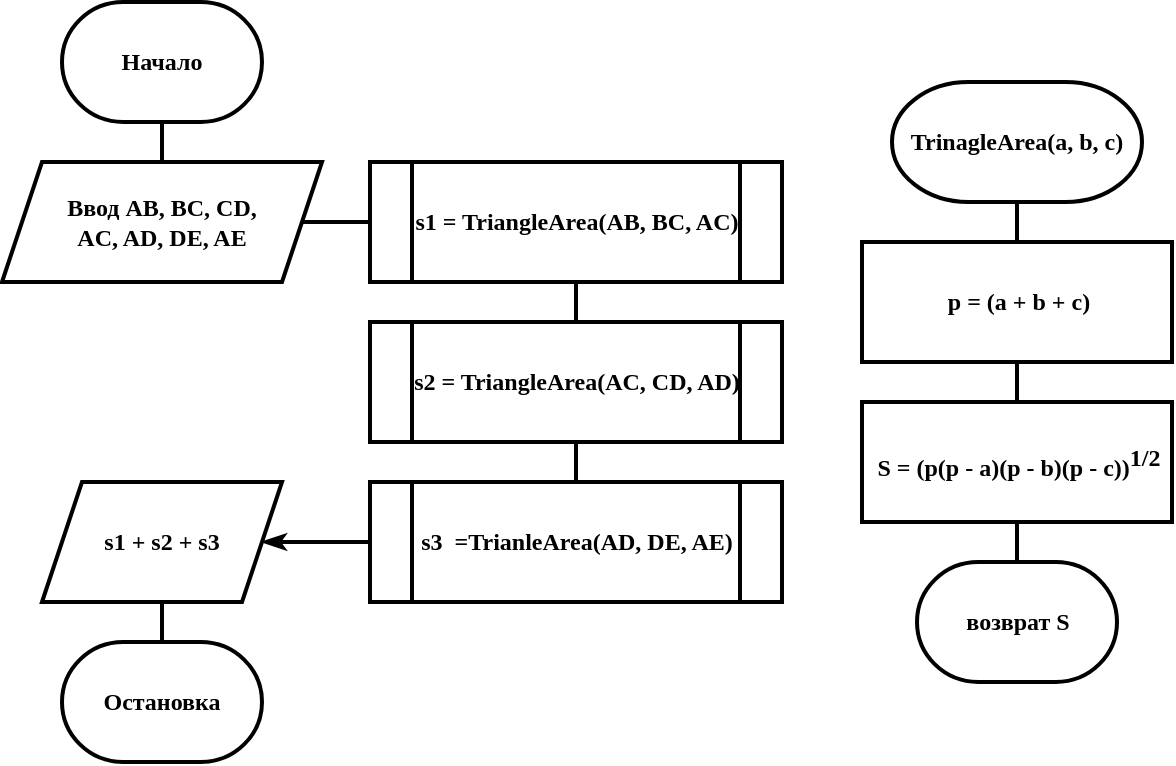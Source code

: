 <mxfile version="14.6.9" type="github">
  <diagram id="eZZpxYdVpgs_wxXjZtk5" name="Page-1">
    <mxGraphModel dx="1422" dy="762" grid="1" gridSize="10" guides="1" tooltips="1" connect="1" arrows="1" fold="1" page="1" pageScale="1" pageWidth="827" pageHeight="1169" math="0" shadow="0">
      <root>
        <mxCell id="0" />
        <mxCell id="1" parent="0" />
        <mxCell id="1gp9kKd6AoPWOsmjoUxT-1" value="Начало" style="strokeWidth=2;html=1;shape=mxgraph.flowchart.terminator;whiteSpace=wrap;fontFamily=Times New Roman;fontSize=12;fontStyle=1" vertex="1" parent="1">
          <mxGeometry x="90" y="70" width="100" height="60" as="geometry" />
        </mxCell>
        <mxCell id="1gp9kKd6AoPWOsmjoUxT-2" value="Ввод AB, BC, CD,&lt;br style=&quot;font-size: 12px;&quot;&gt;AC, AD, DE, AE" style="shape=parallelogram;perimeter=parallelogramPerimeter;whiteSpace=wrap;html=1;fixedSize=1;strokeWidth=2;fontFamily=Times New Roman;fontSize=12;fontStyle=1" vertex="1" parent="1">
          <mxGeometry x="60" y="150" width="160" height="60" as="geometry" />
        </mxCell>
        <mxCell id="1gp9kKd6AoPWOsmjoUxT-3" value="s1 = TriangleArea(AB, BC, AC)" style="shape=process;whiteSpace=wrap;html=1;backgroundOutline=1;strokeWidth=2;fontFamily=Times New Roman;fontSize=12;fontStyle=1" vertex="1" parent="1">
          <mxGeometry x="244" y="150" width="206" height="60" as="geometry" />
        </mxCell>
        <mxCell id="1gp9kKd6AoPWOsmjoUxT-8" value="s1 + s2 + s3" style="shape=parallelogram;perimeter=parallelogramPerimeter;whiteSpace=wrap;html=1;fixedSize=1;strokeWidth=2;fontFamily=Times New Roman;fontSize=12;fontStyle=1" vertex="1" parent="1">
          <mxGeometry x="80" y="310" width="120" height="60" as="geometry" />
        </mxCell>
        <mxCell id="1gp9kKd6AoPWOsmjoUxT-9" value="Остановка" style="strokeWidth=2;html=1;shape=mxgraph.flowchart.terminator;whiteSpace=wrap;fontFamily=Times New Roman;fontSize=12;fontStyle=1" vertex="1" parent="1">
          <mxGeometry x="90" y="390" width="100" height="60" as="geometry" />
        </mxCell>
        <mxCell id="1gp9kKd6AoPWOsmjoUxT-10" value="TrinagleArea(a, b, c)" style="strokeWidth=2;html=1;shape=mxgraph.flowchart.terminator;whiteSpace=wrap;fontFamily=Times New Roman;fontSize=12;fontStyle=1" vertex="1" parent="1">
          <mxGeometry x="505" y="110" width="125" height="60" as="geometry" />
        </mxCell>
        <mxCell id="1gp9kKd6AoPWOsmjoUxT-11" value="возврат S" style="strokeWidth=2;html=1;shape=mxgraph.flowchart.terminator;whiteSpace=wrap;fontFamily=Times New Roman;fontSize=12;fontStyle=1" vertex="1" parent="1">
          <mxGeometry x="517.5" y="350" width="100" height="60" as="geometry" />
        </mxCell>
        <mxCell id="1gp9kKd6AoPWOsmjoUxT-12" value="p = (a + b + c)" style="html=1;dashed=0;whitespace=wrap;strokeWidth=2;fontFamily=Times New Roman;fontSize=12;fontStyle=1" vertex="1" parent="1">
          <mxGeometry x="490" y="190" width="155" height="60" as="geometry" />
        </mxCell>
        <mxCell id="1gp9kKd6AoPWOsmjoUxT-13" value="S = (p(p - a)(p - b)(p - c))&lt;sup style=&quot;font-size: 12px;&quot;&gt;1/2&lt;/sup&gt;" style="html=1;dashed=0;whitespace=wrap;strokeWidth=2;fontFamily=Times New Roman;fontSize=12;fontStyle=1" vertex="1" parent="1">
          <mxGeometry x="490" y="270" width="155" height="60" as="geometry" />
        </mxCell>
        <mxCell id="1gp9kKd6AoPWOsmjoUxT-14" value="s2 = TriangleArea(AC, CD, AD)" style="shape=process;whiteSpace=wrap;html=1;backgroundOutline=1;strokeWidth=2;fontFamily=Times New Roman;fontSize=12;fontStyle=1" vertex="1" parent="1">
          <mxGeometry x="244" y="230" width="206" height="60" as="geometry" />
        </mxCell>
        <mxCell id="1gp9kKd6AoPWOsmjoUxT-15" value="s3&amp;nbsp; =TrianleArea(AD, DE, AE)" style="shape=process;whiteSpace=wrap;html=1;backgroundOutline=1;strokeWidth=2;fontFamily=Times New Roman;fontSize=12;fontStyle=1" vertex="1" parent="1">
          <mxGeometry x="244" y="310" width="206" height="60" as="geometry" />
        </mxCell>
        <mxCell id="1gp9kKd6AoPWOsmjoUxT-16" value="" style="endArrow=none;html=1;entryX=0.5;entryY=1;entryDx=0;entryDy=0;entryPerimeter=0;exitX=0.5;exitY=0;exitDx=0;exitDy=0;strokeWidth=2;fontFamily=Times New Roman;fontSize=12;fontStyle=1" edge="1" parent="1" source="1gp9kKd6AoPWOsmjoUxT-2" target="1gp9kKd6AoPWOsmjoUxT-1">
          <mxGeometry width="50" height="50" relative="1" as="geometry">
            <mxPoint x="220" y="140" as="sourcePoint" />
            <mxPoint x="270" y="90" as="targetPoint" />
          </mxGeometry>
        </mxCell>
        <mxCell id="1gp9kKd6AoPWOsmjoUxT-18" value="" style="endArrow=none;html=1;entryX=1;entryY=0.5;entryDx=0;entryDy=0;exitX=0;exitY=0.5;exitDx=0;exitDy=0;strokeWidth=2;fontFamily=Times New Roman;fontSize=12;fontStyle=1" edge="1" parent="1" source="1gp9kKd6AoPWOsmjoUxT-3" target="1gp9kKd6AoPWOsmjoUxT-2">
          <mxGeometry width="50" height="50" relative="1" as="geometry">
            <mxPoint x="140" y="170" as="sourcePoint" />
            <mxPoint x="140" y="150" as="targetPoint" />
          </mxGeometry>
        </mxCell>
        <mxCell id="1gp9kKd6AoPWOsmjoUxT-19" value="" style="endArrow=none;html=1;entryX=0.5;entryY=1;entryDx=0;entryDy=0;exitX=0.5;exitY=0;exitDx=0;exitDy=0;strokeWidth=2;fontFamily=Times New Roman;fontSize=12;fontStyle=1" edge="1" parent="1" source="1gp9kKd6AoPWOsmjoUxT-14" target="1gp9kKd6AoPWOsmjoUxT-3">
          <mxGeometry width="50" height="50" relative="1" as="geometry">
            <mxPoint x="184" y="180" as="sourcePoint" />
            <mxPoint x="184" y="160" as="targetPoint" />
          </mxGeometry>
        </mxCell>
        <mxCell id="1gp9kKd6AoPWOsmjoUxT-20" value="" style="endArrow=none;html=1;entryX=0.5;entryY=1;entryDx=0;entryDy=0;exitX=0.5;exitY=0;exitDx=0;exitDy=0;strokeWidth=2;fontFamily=Times New Roman;fontSize=12;fontStyle=1" edge="1" parent="1" source="1gp9kKd6AoPWOsmjoUxT-15" target="1gp9kKd6AoPWOsmjoUxT-14">
          <mxGeometry width="50" height="50" relative="1" as="geometry">
            <mxPoint x="194" y="190" as="sourcePoint" />
            <mxPoint x="194" y="170" as="targetPoint" />
          </mxGeometry>
        </mxCell>
        <mxCell id="1gp9kKd6AoPWOsmjoUxT-21" value="" style="endArrow=none;html=1;exitX=0.5;exitY=0;exitDx=0;exitDy=0;exitPerimeter=0;strokeWidth=2;fontFamily=Times New Roman;fontSize=12;fontStyle=1" edge="1" parent="1" source="1gp9kKd6AoPWOsmjoUxT-9" target="1gp9kKd6AoPWOsmjoUxT-8">
          <mxGeometry width="50" height="50" relative="1" as="geometry">
            <mxPoint x="280" y="320" as="sourcePoint" />
            <mxPoint x="280" y="300" as="targetPoint" />
          </mxGeometry>
        </mxCell>
        <mxCell id="1gp9kKd6AoPWOsmjoUxT-23" value="" style="endArrow=none;html=1;entryX=0.5;entryY=1;entryDx=0;entryDy=0;entryPerimeter=0;strokeWidth=2;fontFamily=Times New Roman;fontSize=12;fontStyle=1" edge="1" parent="1" source="1gp9kKd6AoPWOsmjoUxT-12" target="1gp9kKd6AoPWOsmjoUxT-10">
          <mxGeometry width="50" height="50" relative="1" as="geometry">
            <mxPoint x="380" y="370" as="sourcePoint" />
            <mxPoint x="380" y="350" as="targetPoint" />
          </mxGeometry>
        </mxCell>
        <mxCell id="1gp9kKd6AoPWOsmjoUxT-24" value="" style="endArrow=none;html=1;entryX=0.5;entryY=1;entryDx=0;entryDy=0;exitX=0.5;exitY=0;exitDx=0;exitDy=0;strokeWidth=2;fontFamily=Times New Roman;fontSize=12;fontStyle=1" edge="1" parent="1" source="1gp9kKd6AoPWOsmjoUxT-13" target="1gp9kKd6AoPWOsmjoUxT-12">
          <mxGeometry width="50" height="50" relative="1" as="geometry">
            <mxPoint x="550" y="200" as="sourcePoint" />
            <mxPoint x="550" y="180" as="targetPoint" />
          </mxGeometry>
        </mxCell>
        <mxCell id="1gp9kKd6AoPWOsmjoUxT-25" value="" style="endArrow=none;html=1;entryX=0.5;entryY=1;entryDx=0;entryDy=0;exitX=0.5;exitY=0;exitDx=0;exitDy=0;exitPerimeter=0;strokeWidth=2;fontFamily=Times New Roman;fontSize=12;fontStyle=1" edge="1" parent="1" source="1gp9kKd6AoPWOsmjoUxT-11" target="1gp9kKd6AoPWOsmjoUxT-13">
          <mxGeometry width="50" height="50" relative="1" as="geometry">
            <mxPoint x="560" y="210" as="sourcePoint" />
            <mxPoint x="560" y="190" as="targetPoint" />
          </mxGeometry>
        </mxCell>
        <mxCell id="1gp9kKd6AoPWOsmjoUxT-26" value="" style="endArrow=classicThin;html=1;entryX=1;entryY=0.5;entryDx=0;entryDy=0;exitX=0;exitY=0.5;exitDx=0;exitDy=0;strokeWidth=2;endFill=1;fontFamily=Times New Roman;fontSize=12;fontStyle=1" edge="1" parent="1" source="1gp9kKd6AoPWOsmjoUxT-15" target="1gp9kKd6AoPWOsmjoUxT-8">
          <mxGeometry width="50" height="50" relative="1" as="geometry">
            <mxPoint x="240" y="530" as="sourcePoint" />
            <mxPoint x="290" y="480" as="targetPoint" />
          </mxGeometry>
        </mxCell>
      </root>
    </mxGraphModel>
  </diagram>
</mxfile>
